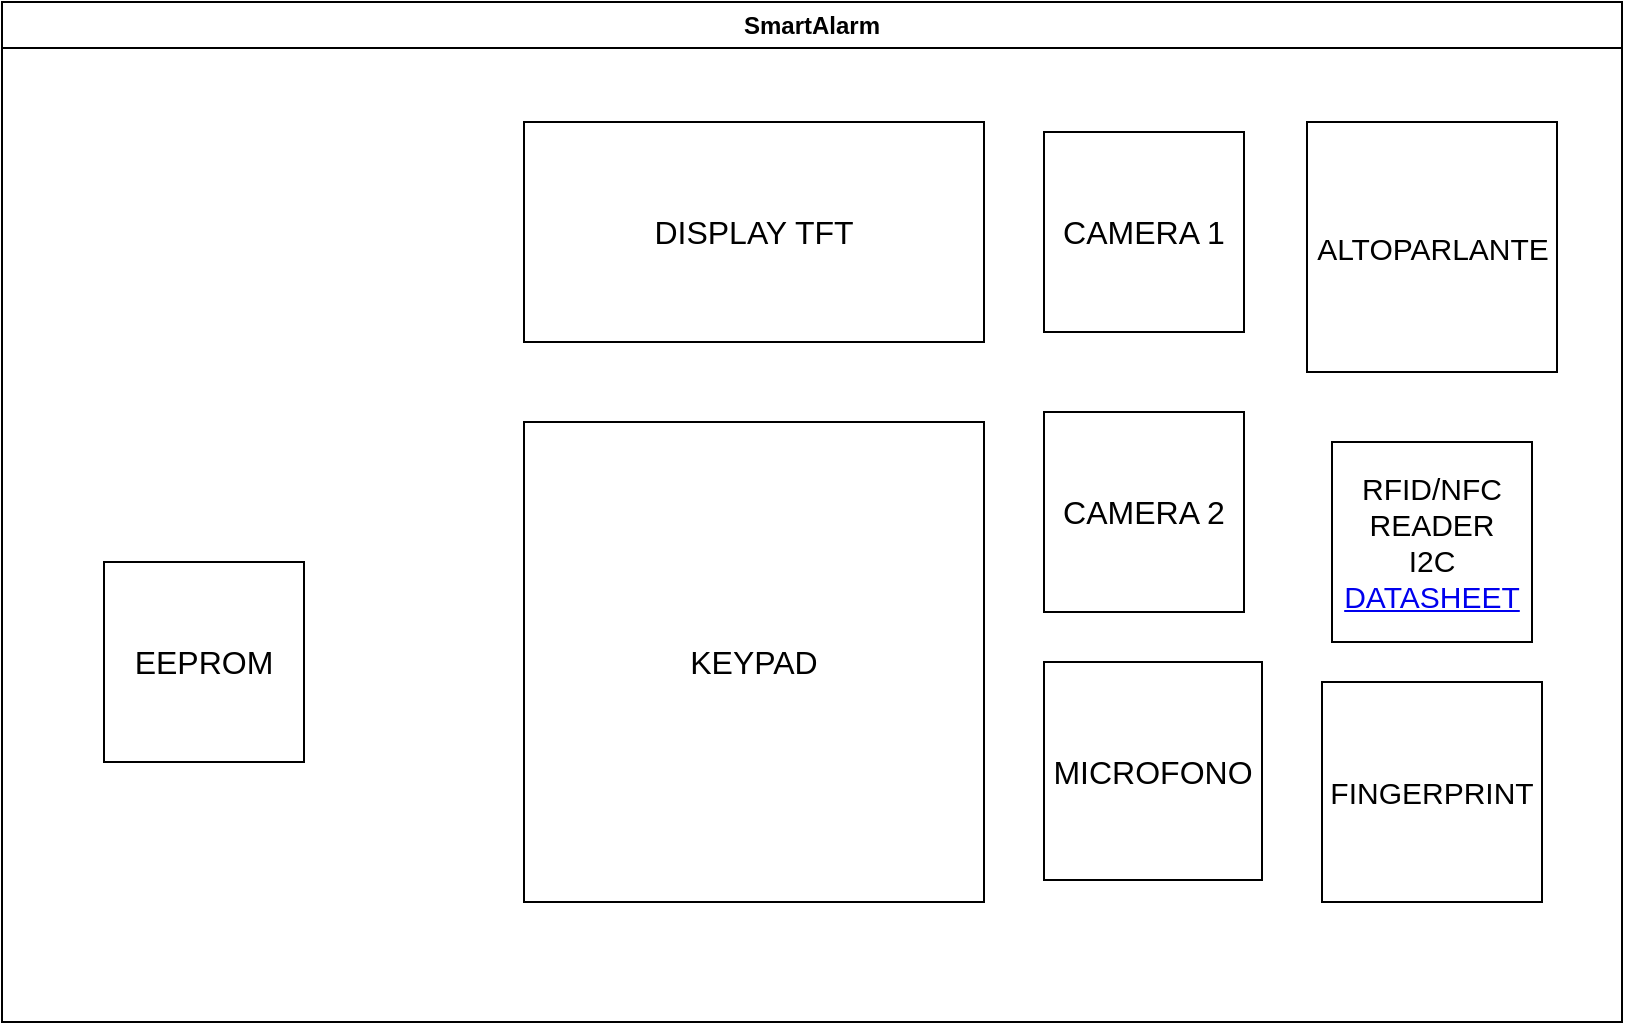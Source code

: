 <mxfile version="26.0.16">
  <diagram name="Pagina-1" id="UODFkgqHHmdahGuH_TEf">
    <mxGraphModel dx="989" dy="509" grid="1" gridSize="10" guides="1" tooltips="1" connect="1" arrows="1" fold="1" page="1" pageScale="1" pageWidth="827" pageHeight="1169" math="0" shadow="0">
      <root>
        <mxCell id="0" />
        <mxCell id="1" parent="0" />
        <mxCell id="HiyLJdyrTskh39Lmv4q9-1" value="SmartAlarm" style="swimlane;whiteSpace=wrap;html=1;" parent="1" vertex="1">
          <mxGeometry x="9" y="30" width="810" height="510" as="geometry" />
        </mxCell>
        <mxCell id="HiyLJdyrTskh39Lmv4q9-3" value="&lt;font style=&quot;font-size: 15px;&quot;&gt;RFID/NFC&lt;br&gt;&lt;/font&gt;&lt;div&gt;&lt;font style=&quot;font-size: 15px;&quot;&gt;READER&lt;/font&gt;&lt;/div&gt;&lt;div&gt;&lt;font style=&quot;font-size: 15px;&quot;&gt;I2C&lt;br&gt;&lt;a href=&quot;https://www.mouser.it/datasheet/2/389/st25dv04kc-2450072.pdf&quot;&gt;DATASHEET&lt;/a&gt;&lt;/font&gt;&lt;/div&gt;" style="whiteSpace=wrap;html=1;aspect=fixed;" parent="HiyLJdyrTskh39Lmv4q9-1" vertex="1">
          <mxGeometry x="665" y="220" width="100" height="100" as="geometry" />
        </mxCell>
        <mxCell id="HiyLJdyrTskh39Lmv4q9-5" value="&lt;font style=&quot;font-size: 15px;&quot;&gt;FINGERPRINT&lt;/font&gt;" style="whiteSpace=wrap;html=1;aspect=fixed;" parent="HiyLJdyrTskh39Lmv4q9-1" vertex="1">
          <mxGeometry x="660" y="340" width="110" height="110" as="geometry" />
        </mxCell>
        <mxCell id="HiyLJdyrTskh39Lmv4q9-6" value="&lt;font style=&quot;font-size: 15px;&quot;&gt;ALTOPARLANTE&lt;/font&gt;" style="whiteSpace=wrap;html=1;aspect=fixed;" parent="HiyLJdyrTskh39Lmv4q9-1" vertex="1">
          <mxGeometry x="652.5" y="60" width="125" height="125" as="geometry" />
        </mxCell>
        <mxCell id="HiyLJdyrTskh39Lmv4q9-8" value="&lt;font style=&quot;font-size: 16px;&quot;&gt;DISPLAY TFT&lt;/font&gt;" style="rounded=0;whiteSpace=wrap;html=1;" parent="HiyLJdyrTskh39Lmv4q9-1" vertex="1">
          <mxGeometry x="261" y="60" width="230" height="110" as="geometry" />
        </mxCell>
        <mxCell id="HiyLJdyrTskh39Lmv4q9-9" value="&lt;font style=&quot;font-size: 16px;&quot;&gt;KEYPAD&lt;/font&gt;" style="rounded=0;whiteSpace=wrap;html=1;" parent="HiyLJdyrTskh39Lmv4q9-1" vertex="1">
          <mxGeometry x="261" y="210" width="230" height="240" as="geometry" />
        </mxCell>
        <mxCell id="HiyLJdyrTskh39Lmv4q9-11" value="&lt;div&gt;&lt;font style=&quot;font-size: 16px;&quot;&gt;EEPROM&lt;/font&gt;&lt;/div&gt;" style="whiteSpace=wrap;html=1;aspect=fixed;" parent="HiyLJdyrTskh39Lmv4q9-1" vertex="1">
          <mxGeometry x="51" y="280" width="100" height="100" as="geometry" />
        </mxCell>
        <mxCell id="HiyLJdyrTskh39Lmv4q9-12" value="&lt;font style=&quot;font-size: 16px;&quot;&gt;CAMERA 1&lt;/font&gt;" style="whiteSpace=wrap;html=1;aspect=fixed;" parent="HiyLJdyrTskh39Lmv4q9-1" vertex="1">
          <mxGeometry x="521" y="65" width="100" height="100" as="geometry" />
        </mxCell>
        <mxCell id="HiyLJdyrTskh39Lmv4q9-13" value="&lt;div&gt;&lt;font style=&quot;font-size: 16px;&quot;&gt;CAMERA 2&lt;/font&gt;&lt;/div&gt;" style="whiteSpace=wrap;html=1;aspect=fixed;" parent="HiyLJdyrTskh39Lmv4q9-1" vertex="1">
          <mxGeometry x="521" y="205" width="100" height="100" as="geometry" />
        </mxCell>
        <mxCell id="HiyLJdyrTskh39Lmv4q9-14" value="&lt;font style=&quot;font-size: 16px;&quot;&gt;MICROFONO&lt;/font&gt;" style="whiteSpace=wrap;html=1;aspect=fixed;" parent="HiyLJdyrTskh39Lmv4q9-1" vertex="1">
          <mxGeometry x="521" y="330" width="109" height="109" as="geometry" />
        </mxCell>
      </root>
    </mxGraphModel>
  </diagram>
</mxfile>
